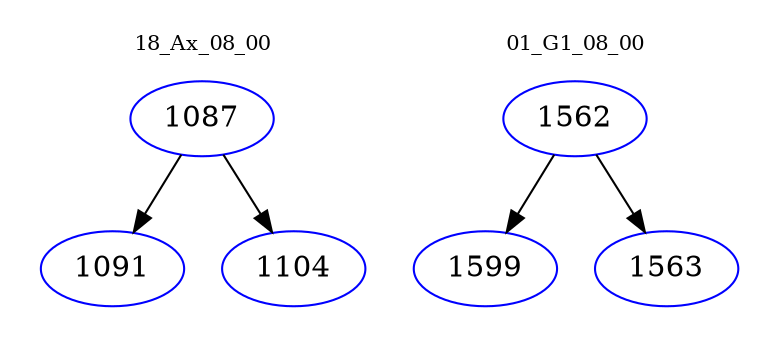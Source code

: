 digraph{
subgraph cluster_0 {
color = white
label = "18_Ax_08_00";
fontsize=10;
T0_1087 [label="1087", color="blue"]
T0_1087 -> T0_1091 [color="black"]
T0_1091 [label="1091", color="blue"]
T0_1087 -> T0_1104 [color="black"]
T0_1104 [label="1104", color="blue"]
}
subgraph cluster_1 {
color = white
label = "01_G1_08_00";
fontsize=10;
T1_1562 [label="1562", color="blue"]
T1_1562 -> T1_1599 [color="black"]
T1_1599 [label="1599", color="blue"]
T1_1562 -> T1_1563 [color="black"]
T1_1563 [label="1563", color="blue"]
}
}
